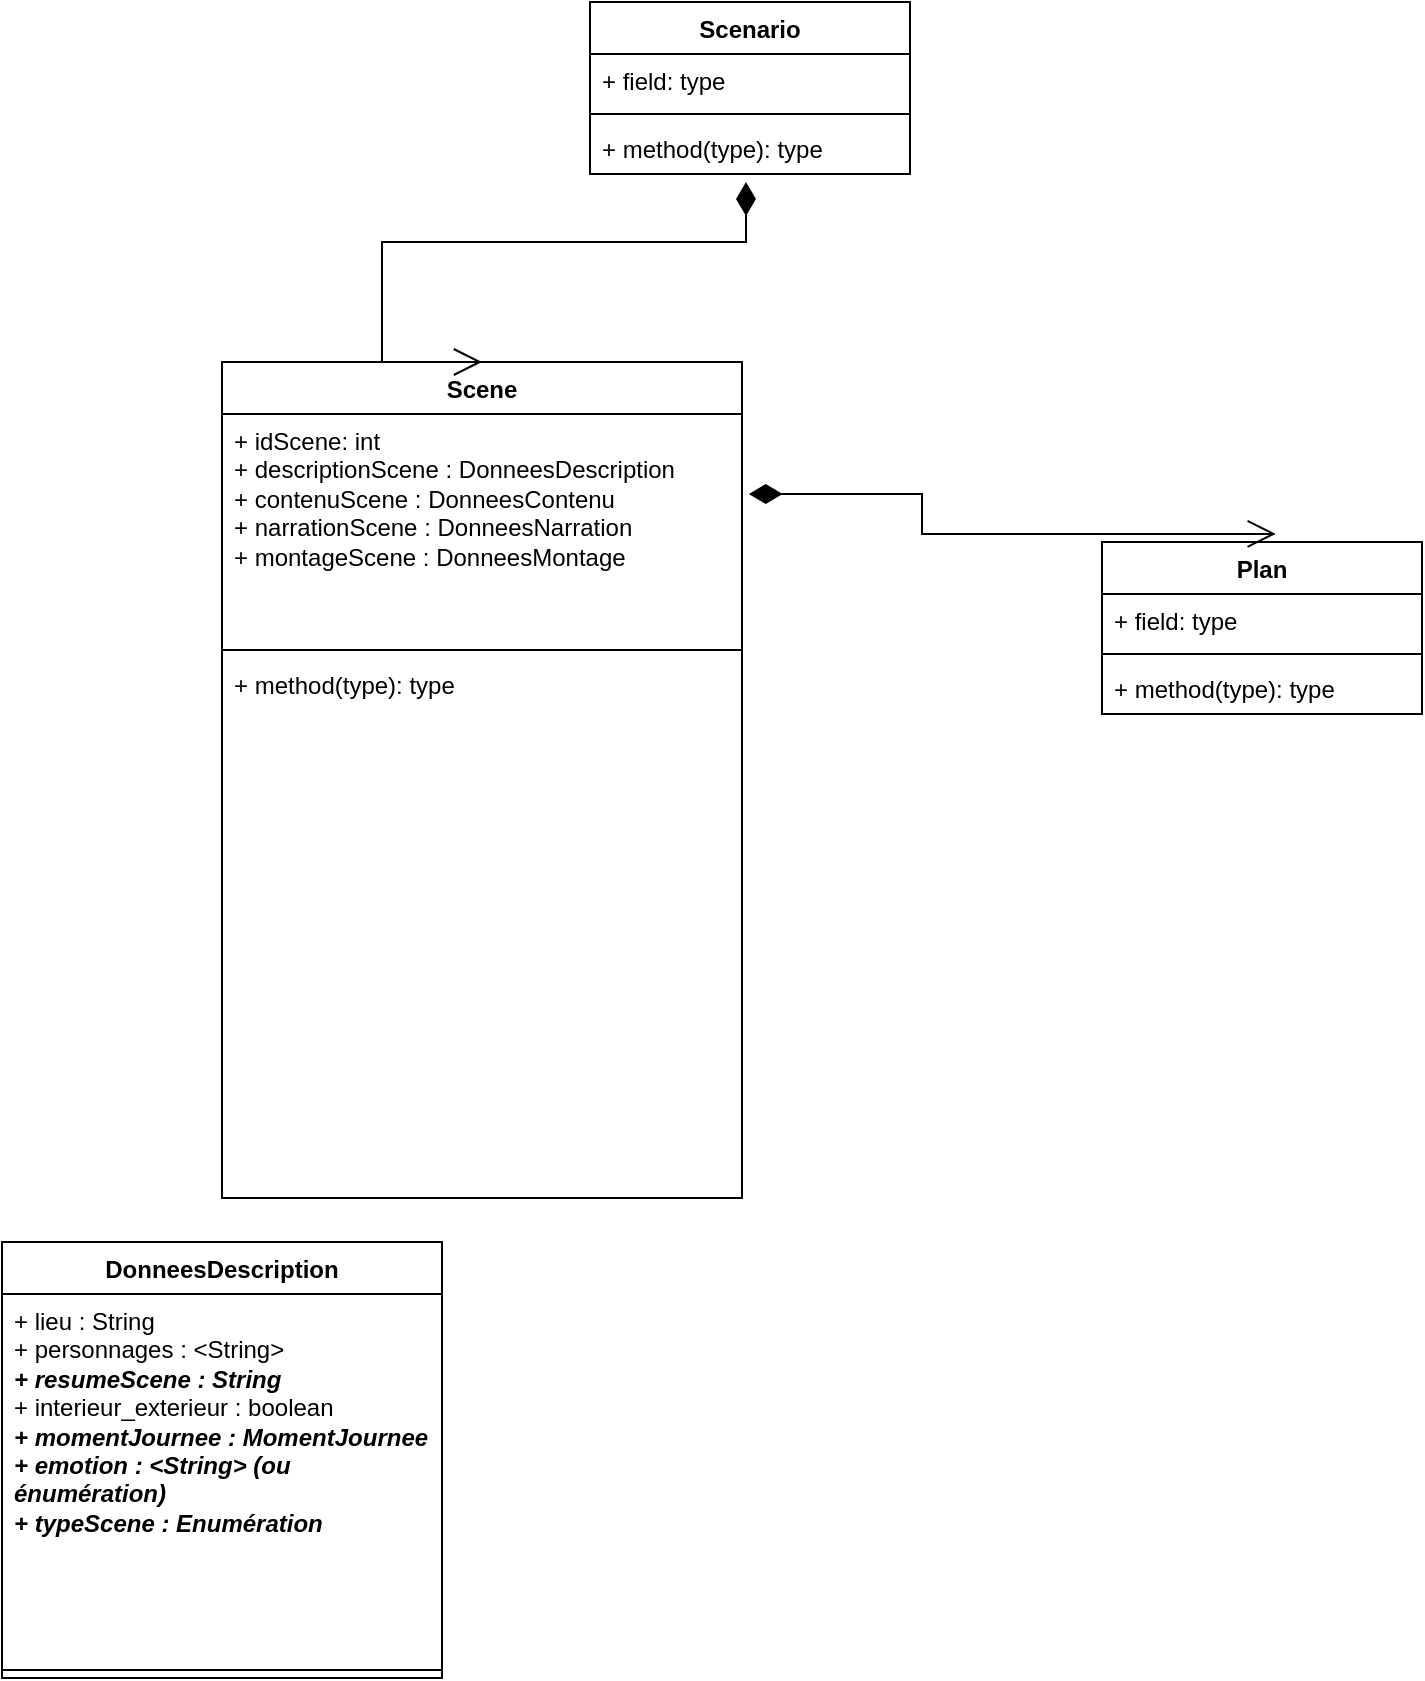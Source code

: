 <mxfile version="24.5.5" type="github">
  <diagram name="Page-1" id="bXyNp3NQp_zZCf59e-Wn">
    <mxGraphModel dx="941" dy="523" grid="1" gridSize="10" guides="1" tooltips="1" connect="1" arrows="1" fold="1" page="1" pageScale="1" pageWidth="827" pageHeight="1169" math="0" shadow="0">
      <root>
        <mxCell id="0" />
        <mxCell id="1" parent="0" />
        <mxCell id="nWk_kVHbRM048e8jRxz9-1" value="Scenario" style="swimlane;fontStyle=1;align=center;verticalAlign=top;childLayout=stackLayout;horizontal=1;startSize=26;horizontalStack=0;resizeParent=1;resizeParentMax=0;resizeLast=0;collapsible=1;marginBottom=0;whiteSpace=wrap;html=1;" parent="1" vertex="1">
          <mxGeometry x="334" y="20" width="160" height="86" as="geometry" />
        </mxCell>
        <mxCell id="nWk_kVHbRM048e8jRxz9-2" value="+ field: type" style="text;strokeColor=none;fillColor=none;align=left;verticalAlign=top;spacingLeft=4;spacingRight=4;overflow=hidden;rotatable=0;points=[[0,0.5],[1,0.5]];portConstraint=eastwest;whiteSpace=wrap;html=1;" parent="nWk_kVHbRM048e8jRxz9-1" vertex="1">
          <mxGeometry y="26" width="160" height="26" as="geometry" />
        </mxCell>
        <mxCell id="nWk_kVHbRM048e8jRxz9-3" value="" style="line;strokeWidth=1;fillColor=none;align=left;verticalAlign=middle;spacingTop=-1;spacingLeft=3;spacingRight=3;rotatable=0;labelPosition=right;points=[];portConstraint=eastwest;strokeColor=inherit;" parent="nWk_kVHbRM048e8jRxz9-1" vertex="1">
          <mxGeometry y="52" width="160" height="8" as="geometry" />
        </mxCell>
        <mxCell id="nWk_kVHbRM048e8jRxz9-4" value="+ method(type): type" style="text;strokeColor=none;fillColor=none;align=left;verticalAlign=top;spacingLeft=4;spacingRight=4;overflow=hidden;rotatable=0;points=[[0,0.5],[1,0.5]];portConstraint=eastwest;whiteSpace=wrap;html=1;" parent="nWk_kVHbRM048e8jRxz9-1" vertex="1">
          <mxGeometry y="60" width="160" height="26" as="geometry" />
        </mxCell>
        <mxCell id="nWk_kVHbRM048e8jRxz9-5" value="Scene" style="swimlane;fontStyle=1;align=center;verticalAlign=top;childLayout=stackLayout;horizontal=1;startSize=26;horizontalStack=0;resizeParent=1;resizeParentMax=0;resizeLast=0;collapsible=1;marginBottom=0;whiteSpace=wrap;html=1;" parent="1" vertex="1">
          <mxGeometry x="150" y="200" width="260" height="418" as="geometry" />
        </mxCell>
        <mxCell id="nWk_kVHbRM048e8jRxz9-6" value="+ idScene: int&lt;div&gt;+ descriptionScene : DonneesDescription&lt;/div&gt;&lt;div&gt;+ contenuScene : DonneesContenu&lt;/div&gt;&lt;div&gt;+ narrationScene : DonneesNarration&lt;/div&gt;&lt;div&gt;+ montageScene : DonneesMontage&lt;/div&gt;" style="text;strokeColor=none;fillColor=none;align=left;verticalAlign=top;spacingLeft=4;spacingRight=4;overflow=hidden;rotatable=0;points=[[0,0.5],[1,0.5]];portConstraint=eastwest;whiteSpace=wrap;html=1;" parent="nWk_kVHbRM048e8jRxz9-5" vertex="1">
          <mxGeometry y="26" width="260" height="114" as="geometry" />
        </mxCell>
        <mxCell id="nWk_kVHbRM048e8jRxz9-7" value="" style="line;strokeWidth=1;fillColor=none;align=left;verticalAlign=middle;spacingTop=-1;spacingLeft=3;spacingRight=3;rotatable=0;labelPosition=right;points=[];portConstraint=eastwest;strokeColor=inherit;" parent="nWk_kVHbRM048e8jRxz9-5" vertex="1">
          <mxGeometry y="140" width="260" height="8" as="geometry" />
        </mxCell>
        <mxCell id="nWk_kVHbRM048e8jRxz9-8" value="+ method(type): type" style="text;strokeColor=none;fillColor=none;align=left;verticalAlign=top;spacingLeft=4;spacingRight=4;overflow=hidden;rotatable=0;points=[[0,0.5],[1,0.5]];portConstraint=eastwest;whiteSpace=wrap;html=1;" parent="nWk_kVHbRM048e8jRxz9-5" vertex="1">
          <mxGeometry y="148" width="260" height="270" as="geometry" />
        </mxCell>
        <mxCell id="nWk_kVHbRM048e8jRxz9-10" value="" style="endArrow=open;html=1;endSize=12;startArrow=diamondThin;startSize=14;startFill=1;edgeStyle=orthogonalEdgeStyle;align=left;verticalAlign=bottom;rounded=0;entryX=0.5;entryY=0;entryDx=0;entryDy=0;" parent="1" target="nWk_kVHbRM048e8jRxz9-5" edge="1">
          <mxGeometry x="-1" y="3" relative="1" as="geometry">
            <mxPoint x="412" y="110" as="sourcePoint" />
            <mxPoint x="490" y="390" as="targetPoint" />
            <Array as="points">
              <mxPoint x="412" y="140" />
              <mxPoint x="230" y="140" />
            </Array>
          </mxGeometry>
        </mxCell>
        <mxCell id="w3H-PKx6tmQytWdsiUHa-1" value="Plan" style="swimlane;fontStyle=1;align=center;verticalAlign=top;childLayout=stackLayout;horizontal=1;startSize=26;horizontalStack=0;resizeParent=1;resizeParentMax=0;resizeLast=0;collapsible=1;marginBottom=0;whiteSpace=wrap;html=1;" vertex="1" parent="1">
          <mxGeometry x="590" y="290" width="160" height="86" as="geometry" />
        </mxCell>
        <mxCell id="w3H-PKx6tmQytWdsiUHa-2" value="+ field: type" style="text;strokeColor=none;fillColor=none;align=left;verticalAlign=top;spacingLeft=4;spacingRight=4;overflow=hidden;rotatable=0;points=[[0,0.5],[1,0.5]];portConstraint=eastwest;whiteSpace=wrap;html=1;" vertex="1" parent="w3H-PKx6tmQytWdsiUHa-1">
          <mxGeometry y="26" width="160" height="26" as="geometry" />
        </mxCell>
        <mxCell id="w3H-PKx6tmQytWdsiUHa-3" value="" style="line;strokeWidth=1;fillColor=none;align=left;verticalAlign=middle;spacingTop=-1;spacingLeft=3;spacingRight=3;rotatable=0;labelPosition=right;points=[];portConstraint=eastwest;strokeColor=inherit;" vertex="1" parent="w3H-PKx6tmQytWdsiUHa-1">
          <mxGeometry y="52" width="160" height="8" as="geometry" />
        </mxCell>
        <mxCell id="w3H-PKx6tmQytWdsiUHa-4" value="+ method(type): type" style="text;strokeColor=none;fillColor=none;align=left;verticalAlign=top;spacingLeft=4;spacingRight=4;overflow=hidden;rotatable=0;points=[[0,0.5],[1,0.5]];portConstraint=eastwest;whiteSpace=wrap;html=1;" vertex="1" parent="w3H-PKx6tmQytWdsiUHa-1">
          <mxGeometry y="60" width="160" height="26" as="geometry" />
        </mxCell>
        <mxCell id="w3H-PKx6tmQytWdsiUHa-5" value="" style="endArrow=open;html=1;endSize=12;startArrow=diamondThin;startSize=14;startFill=1;edgeStyle=orthogonalEdgeStyle;align=left;verticalAlign=bottom;rounded=0;entryX=0.543;entryY=-0.047;entryDx=0;entryDy=0;entryPerimeter=0;exitX=1.013;exitY=0.158;exitDx=0;exitDy=0;exitPerimeter=0;" edge="1" parent="1" source="nWk_kVHbRM048e8jRxz9-5" target="w3H-PKx6tmQytWdsiUHa-1">
          <mxGeometry x="-1" y="3" relative="1" as="geometry">
            <mxPoint x="330" y="280" as="sourcePoint" />
            <mxPoint x="490" y="280" as="targetPoint" />
          </mxGeometry>
        </mxCell>
        <mxCell id="w3H-PKx6tmQytWdsiUHa-28" value="DonneesDescription" style="swimlane;fontStyle=1;align=center;verticalAlign=top;childLayout=stackLayout;horizontal=1;startSize=26;horizontalStack=0;resizeParent=1;resizeParentMax=0;resizeLast=0;collapsible=1;marginBottom=0;whiteSpace=wrap;html=1;" vertex="1" parent="1">
          <mxGeometry x="40" y="640" width="220" height="218" as="geometry" />
        </mxCell>
        <mxCell id="w3H-PKx6tmQytWdsiUHa-29" value="+ lieu : String&lt;div&gt;+ personnages : &amp;lt;String&amp;gt;&lt;/div&gt;&lt;div&gt;&lt;i&gt;&lt;b&gt;+ resumeScene : String&lt;/b&gt;&lt;/i&gt;&lt;/div&gt;&lt;div&gt;+ interieur_exterieur : boolean&lt;/div&gt;&lt;div&gt;&lt;b&gt;&lt;i&gt;+ momentJournee : MomentJournee&lt;/i&gt;&lt;/b&gt;&lt;/div&gt;&lt;div&gt;&lt;b&gt;&lt;i&gt;+ emotion : &amp;lt;String&amp;gt; (ou énumération)&lt;/i&gt;&lt;/b&gt;&lt;/div&gt;&lt;div&gt;&lt;b&gt;&lt;i&gt;+ typeScene : Enumération&lt;/i&gt;&lt;/b&gt;&lt;/div&gt;" style="text;strokeColor=none;fillColor=none;align=left;verticalAlign=top;spacingLeft=4;spacingRight=4;overflow=hidden;rotatable=0;points=[[0,0.5],[1,0.5]];portConstraint=eastwest;whiteSpace=wrap;html=1;" vertex="1" parent="w3H-PKx6tmQytWdsiUHa-28">
          <mxGeometry y="26" width="220" height="184" as="geometry" />
        </mxCell>
        <mxCell id="w3H-PKx6tmQytWdsiUHa-30" value="" style="line;strokeWidth=1;fillColor=none;align=left;verticalAlign=middle;spacingTop=-1;spacingLeft=3;spacingRight=3;rotatable=0;labelPosition=right;points=[];portConstraint=eastwest;strokeColor=inherit;" vertex="1" parent="w3H-PKx6tmQytWdsiUHa-28">
          <mxGeometry y="210" width="220" height="8" as="geometry" />
        </mxCell>
      </root>
    </mxGraphModel>
  </diagram>
</mxfile>
